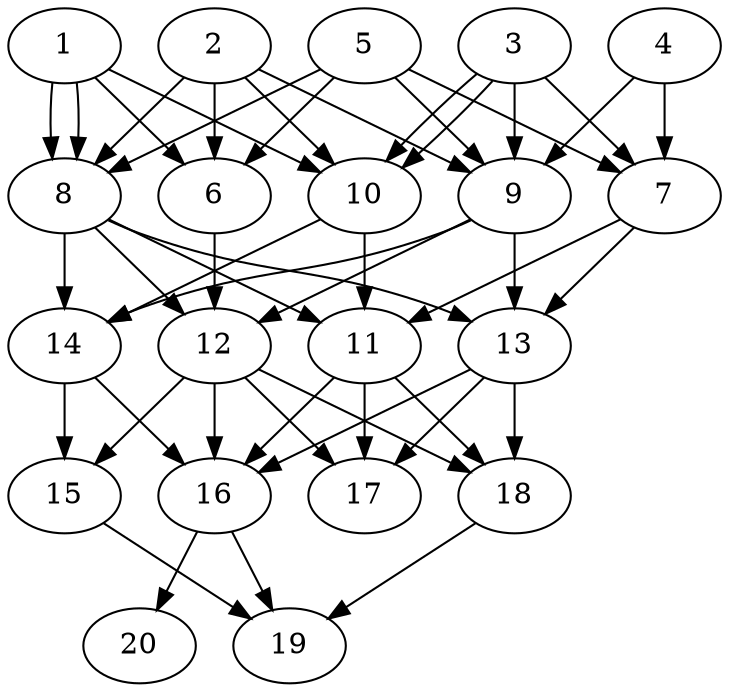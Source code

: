// DAG automatically generated by daggen at Tue Jul 23 14:31:37 2019
// ./daggen --dot -n 20 --ccr 0.4 --fat 0.5 --regular 0.5 --density 0.8 --mindata 5242880 --maxdata 52428800 
digraph G {
  1 [size="85429760", alpha="0.01", expect_size="34171904"] 
  1 -> 6 [size ="34171904"]
  1 -> 8 [size ="34171904"]
  1 -> 8 [size ="34171904"]
  1 -> 10 [size ="34171904"]
  2 [size="67811840", alpha="0.10", expect_size="27124736"] 
  2 -> 6 [size ="27124736"]
  2 -> 8 [size ="27124736"]
  2 -> 9 [size ="27124736"]
  2 -> 10 [size ="27124736"]
  3 [size="45800960", alpha="0.04", expect_size="18320384"] 
  3 -> 7 [size ="18320384"]
  3 -> 9 [size ="18320384"]
  3 -> 10 [size ="18320384"]
  3 -> 10 [size ="18320384"]
  4 [size="124538880", alpha="0.08", expect_size="49815552"] 
  4 -> 7 [size ="49815552"]
  4 -> 9 [size ="49815552"]
  5 [size="19348480", alpha="0.13", expect_size="7739392"] 
  5 -> 6 [size ="7739392"]
  5 -> 7 [size ="7739392"]
  5 -> 8 [size ="7739392"]
  5 -> 9 [size ="7739392"]
  6 [size="87861760", alpha="0.16", expect_size="35144704"] 
  6 -> 12 [size ="35144704"]
  7 [size="82032640", alpha="0.04", expect_size="32813056"] 
  7 -> 11 [size ="32813056"]
  7 -> 13 [size ="32813056"]
  8 [size="24619520", alpha="0.15", expect_size="9847808"] 
  8 -> 11 [size ="9847808"]
  8 -> 12 [size ="9847808"]
  8 -> 13 [size ="9847808"]
  8 -> 14 [size ="9847808"]
  9 [size="54497280", alpha="0.11", expect_size="21798912"] 
  9 -> 12 [size ="21798912"]
  9 -> 13 [size ="21798912"]
  9 -> 14 [size ="21798912"]
  10 [size="49024000", alpha="0.06", expect_size="19609600"] 
  10 -> 11 [size ="19609600"]
  10 -> 14 [size ="19609600"]
  11 [size="116851200", alpha="0.17", expect_size="46740480"] 
  11 -> 16 [size ="46740480"]
  11 -> 17 [size ="46740480"]
  11 -> 18 [size ="46740480"]
  12 [size="122570240", alpha="0.07", expect_size="49028096"] 
  12 -> 15 [size ="49028096"]
  12 -> 16 [size ="49028096"]
  12 -> 17 [size ="49028096"]
  12 -> 18 [size ="49028096"]
  13 [size="62778880", alpha="0.06", expect_size="25111552"] 
  13 -> 16 [size ="25111552"]
  13 -> 17 [size ="25111552"]
  13 -> 18 [size ="25111552"]
  14 [size="86799360", alpha="0.16", expect_size="34719744"] 
  14 -> 15 [size ="34719744"]
  14 -> 16 [size ="34719744"]
  15 [size="14528000", alpha="0.07", expect_size="5811200"] 
  15 -> 19 [size ="5811200"]
  16 [size="91171840", alpha="0.09", expect_size="36468736"] 
  16 -> 19 [size ="36468736"]
  16 -> 20 [size ="36468736"]
  17 [size="69117440", alpha="0.15", expect_size="27646976"] 
  18 [size="92623360", alpha="0.19", expect_size="37049344"] 
  18 -> 19 [size ="37049344"]
  19 [size="63631360", alpha="0.16", expect_size="25452544"] 
  20 [size="129799680", alpha="0.06", expect_size="51919872"] 
}
